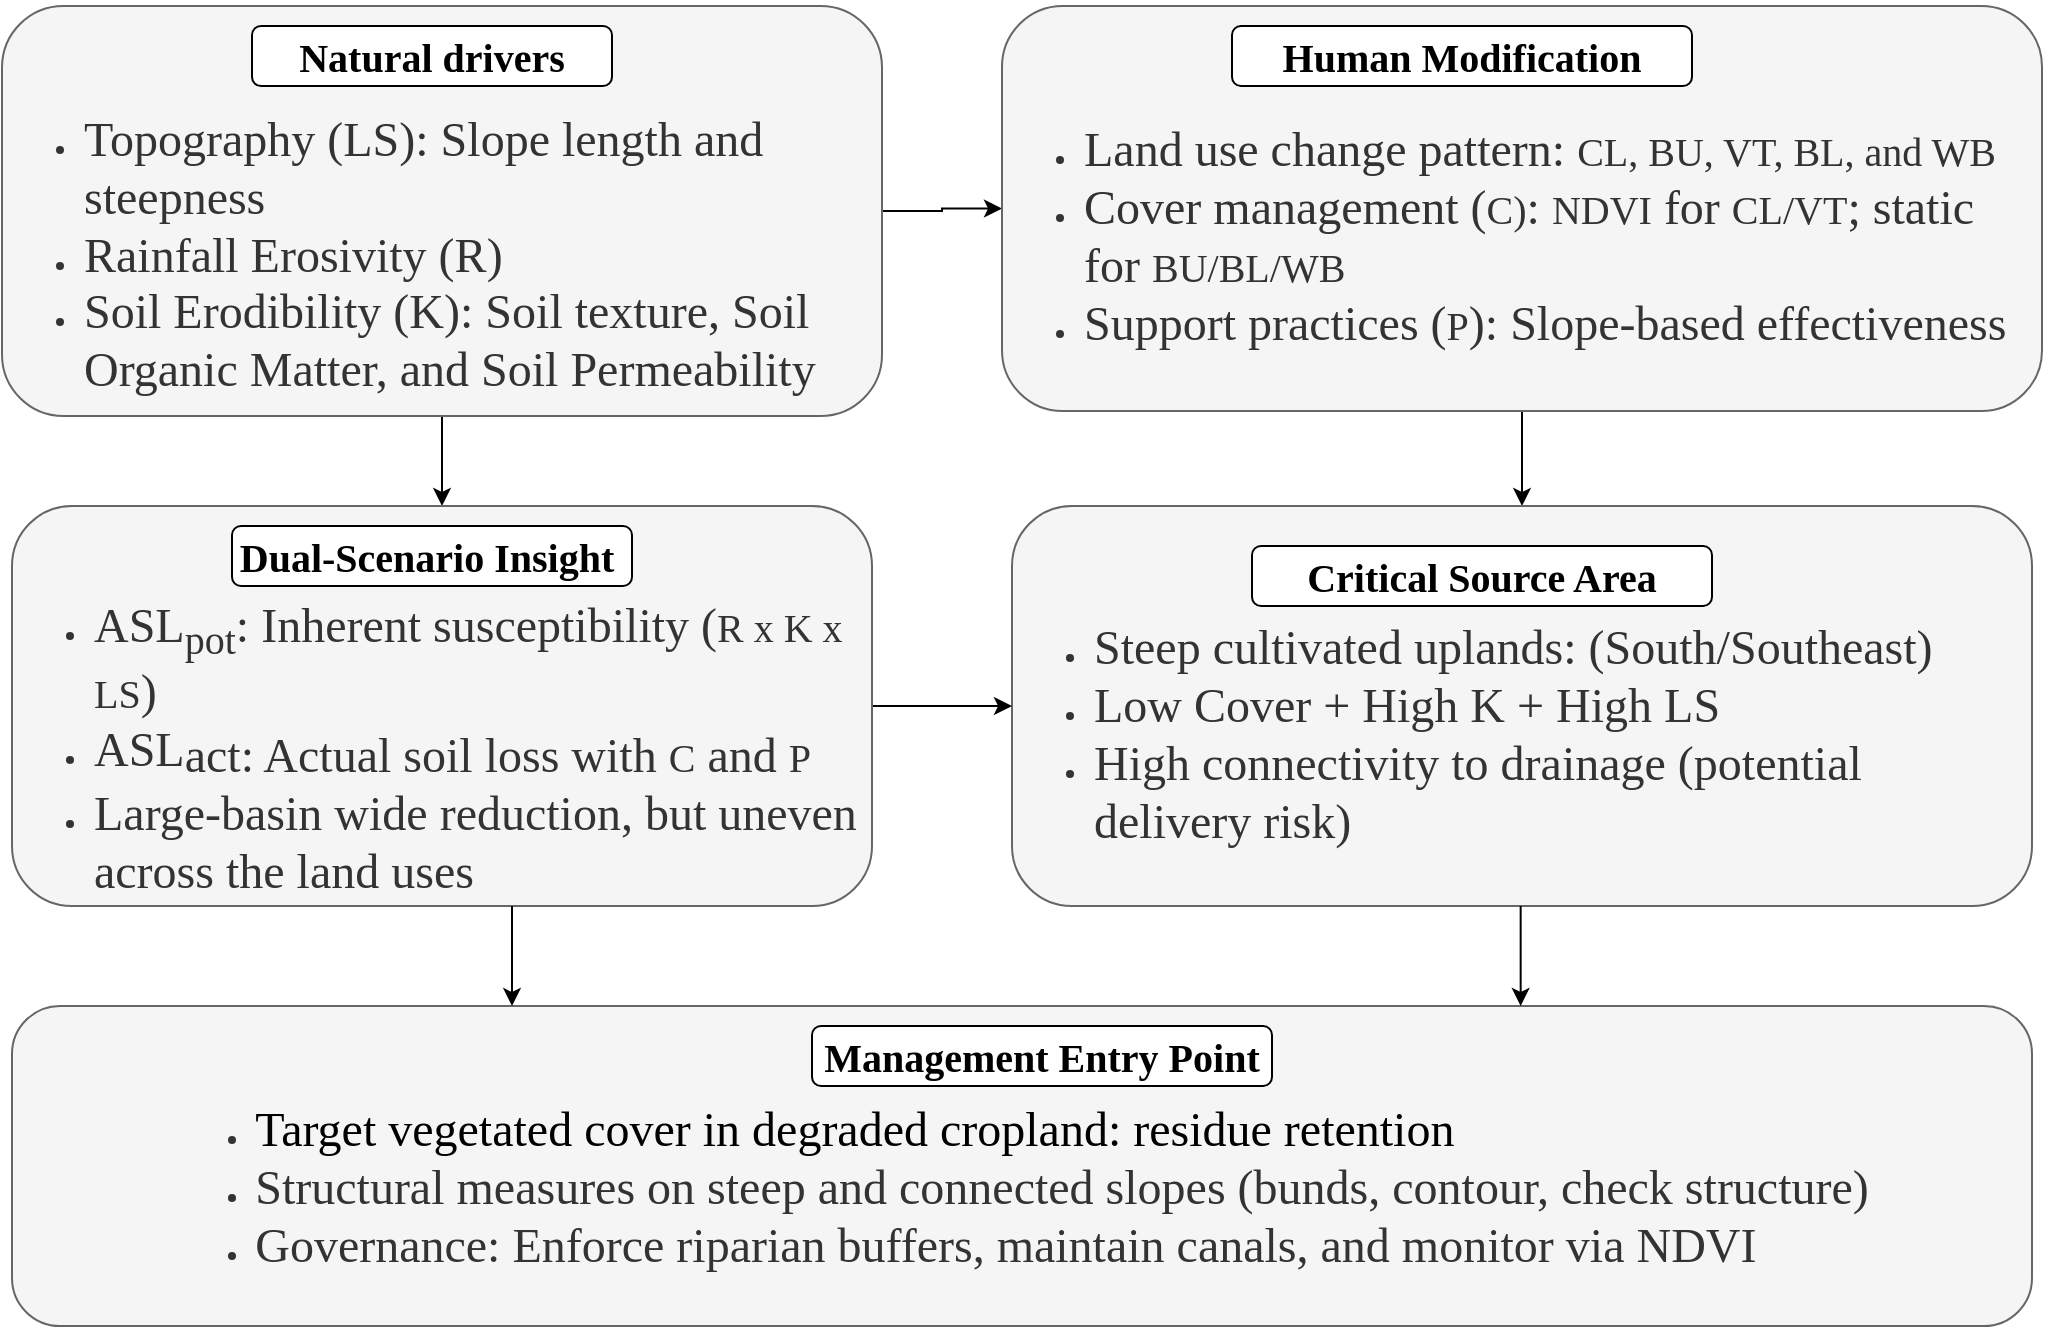 <mxfile version="28.0.9">
  <diagram name="Page-1" id="aVxUdyFqYSDNTRJ5KpuL">
    <mxGraphModel dx="1163" dy="631" grid="1" gridSize="10" guides="1" tooltips="1" connect="1" arrows="1" fold="1" page="1" pageScale="1" pageWidth="1169" pageHeight="827" math="0" shadow="0">
      <root>
        <mxCell id="0" />
        <mxCell id="1" parent="0" />
        <mxCell id="NCLjWiIbBGONTTWcuw-6-5" style="edgeStyle=orthogonalEdgeStyle;rounded=0;orthogonalLoop=1;jettySize=auto;html=1;exitX=1;exitY=0.5;exitDx=0;exitDy=0;entryX=0;entryY=0.5;entryDx=0;entryDy=0;" edge="1" parent="1" source="6p7HFDYntR_mGaMEA-Dp-2" target="6p7HFDYntR_mGaMEA-Dp-4">
          <mxGeometry relative="1" as="geometry" />
        </mxCell>
        <mxCell id="NCLjWiIbBGONTTWcuw-6-12" style="edgeStyle=orthogonalEdgeStyle;rounded=0;orthogonalLoop=1;jettySize=auto;html=1;exitX=0.5;exitY=1;exitDx=0;exitDy=0;entryX=0.5;entryY=0;entryDx=0;entryDy=0;" edge="1" parent="1" source="6p7HFDYntR_mGaMEA-Dp-2" target="NCLjWiIbBGONTTWcuw-6-1">
          <mxGeometry relative="1" as="geometry" />
        </mxCell>
        <mxCell id="6p7HFDYntR_mGaMEA-Dp-2" value="&lt;div style=&quot;text-align: left;&quot;&gt;&lt;br&gt;&lt;/div&gt;&lt;div style=&quot;text-align: left;&quot;&gt;&lt;br&gt;&lt;/div&gt;&lt;div style=&quot;text-align: left;&quot;&gt;&lt;br&gt;&lt;/div&gt;&lt;ul&gt;&lt;li style=&quot;text-align: left;&quot;&gt;&lt;font style=&quot;font-size: 24px;&quot;&gt;&lt;font style=&quot;&quot; face=&quot;Times New Roman&quot;&gt;Topography (&lt;/font&gt;&lt;font style=&quot;&quot; face=&quot;Times New Roman&quot;&gt;LS&lt;/font&gt;&lt;font style=&quot;&quot; face=&quot;Times New Roman&quot;&gt;): Slope length and steepness&lt;/font&gt;&lt;/font&gt;&lt;/li&gt;&lt;li style=&quot;text-align: left;&quot;&gt;&lt;font style=&quot;font-size: 24px;&quot;&gt;&lt;font style=&quot;&quot; face=&quot;Times New Roman&quot;&gt;Rainfall Erosivity (&lt;/font&gt;&lt;font style=&quot;&quot; face=&quot;Times New Roman&quot;&gt;R&lt;/font&gt;&lt;font style=&quot;&quot; face=&quot;Times New Roman&quot;&gt;)&lt;/font&gt;&lt;/font&gt;&lt;/li&gt;&lt;li style=&quot;text-align: left;&quot;&gt;&lt;font style=&quot;font-size: 24px;&quot;&gt;&lt;font style=&quot;&quot; face=&quot;Times New Roman&quot;&gt;Soil Erodibility (&lt;/font&gt;&lt;font style=&quot;&quot; face=&quot;Times New Roman&quot;&gt;K&lt;/font&gt;&lt;font style=&quot;&quot; face=&quot;Times New Roman&quot;&gt;): Soil texture, Soil Organic Matter, and Soil Permeability&lt;/font&gt;&lt;/font&gt;&lt;/li&gt;&lt;/ul&gt;" style="rounded=1;whiteSpace=wrap;html=1;fillColor=#f5f5f5;fontColor=#333333;strokeColor=#666666;" parent="1" vertex="1">
          <mxGeometry x="85" y="40" width="440" height="205" as="geometry" />
        </mxCell>
        <mxCell id="6p7HFDYntR_mGaMEA-Dp-1" value="&lt;font face=&quot;Times New Roman&quot; style=&quot;font-size: 20px;&quot;&gt;&lt;b style=&quot;&quot;&gt;Natural drivers&lt;/b&gt;&lt;/font&gt;" style="rounded=1;whiteSpace=wrap;html=1;" parent="1" vertex="1">
          <mxGeometry x="210" y="50" width="180" height="30" as="geometry" />
        </mxCell>
        <mxCell id="NCLjWiIbBGONTTWcuw-6-9" style="edgeStyle=orthogonalEdgeStyle;rounded=0;orthogonalLoop=1;jettySize=auto;html=1;exitX=0.5;exitY=1;exitDx=0;exitDy=0;entryX=0.5;entryY=0;entryDx=0;entryDy=0;" edge="1" parent="1" source="6p7HFDYntR_mGaMEA-Dp-4" target="6p7HFDYntR_mGaMEA-Dp-6">
          <mxGeometry relative="1" as="geometry" />
        </mxCell>
        <mxCell id="6p7HFDYntR_mGaMEA-Dp-4" value="&lt;div style=&quot;text-align: left;&quot;&gt;&lt;font style=&quot;font-size: 24px;&quot; face=&quot;Times New Roman&quot;&gt;&lt;br&gt;&lt;/font&gt;&lt;/div&gt;&lt;ul&gt;&lt;li style=&quot;text-align: left;&quot;&gt;&lt;font style=&quot;&quot;&gt;&lt;font style=&quot;font-size: 24px;&quot; face=&quot;Times New Roman&quot;&gt;Land use change pattern: &lt;/font&gt;&lt;font style=&quot;font-size: 20px;&quot;&gt;&lt;font style=&quot;&quot; face=&quot;Times New Roman&quot;&gt;CL, BU, VT, BL&lt;/font&gt;&lt;font style=&quot;&quot; face=&quot;Times New Roman&quot;&gt;, and &lt;/font&gt;&lt;font style=&quot;&quot; face=&quot;Times New Roman&quot;&gt;WB&lt;/font&gt;&lt;/font&gt;&lt;/font&gt;&lt;/li&gt;&lt;li style=&quot;text-align: left;&quot;&gt;&lt;font face=&quot;Times New Roman&quot;&gt;&lt;font style=&quot;font-size: 24px;&quot;&gt;Cover management (&lt;/font&gt;&lt;font style=&quot;font-size: 20px;&quot;&gt;C)&lt;/font&gt;&lt;font style=&quot;font-size: 24px;&quot;&gt;: &lt;/font&gt;&lt;font style=&quot;font-size: 20px;&quot;&gt;NDVI&lt;/font&gt;&lt;font style=&quot;font-size: 24px;&quot;&gt; for &lt;/font&gt;&lt;font style=&quot;font-size: 20px;&quot;&gt;CL/VT&lt;/font&gt;&lt;font style=&quot;font-size: 24px;&quot;&gt;; static for &lt;/font&gt;&lt;font style=&quot;font-size: 20px;&quot;&gt;BU/BL/WB&lt;/font&gt;&lt;/font&gt;&lt;/li&gt;&lt;li style=&quot;text-align: left;&quot;&gt;&lt;font face=&quot;Times New Roman&quot;&gt;&lt;font style=&quot;font-size: 24px;&quot;&gt;Support practices (&lt;/font&gt;&lt;font style=&quot;font-size: 20px;&quot;&gt;P&lt;/font&gt;&lt;font style=&quot;font-size: 24px;&quot;&gt;): Slope-based effectiveness&lt;/font&gt;&lt;/font&gt;&lt;/li&gt;&lt;/ul&gt;" style="rounded=1;whiteSpace=wrap;html=1;fillColor=#f5f5f5;fontColor=#333333;strokeColor=#666666;" parent="1" vertex="1">
          <mxGeometry x="585" y="40" width="520" height="202.5" as="geometry" />
        </mxCell>
        <mxCell id="6p7HFDYntR_mGaMEA-Dp-5" value="&lt;font face=&quot;Times New Roman&quot; style=&quot;font-size: 20px;&quot;&gt;&lt;b style=&quot;&quot;&gt;Human Modification&lt;/b&gt;&lt;/font&gt;" style="rounded=1;whiteSpace=wrap;html=1;" parent="1" vertex="1">
          <mxGeometry x="700" y="50" width="230" height="30" as="geometry" />
        </mxCell>
        <mxCell id="6p7HFDYntR_mGaMEA-Dp-6" value="&lt;div style=&quot;text-align: left;&quot;&gt;&lt;font style=&quot;font-size: 24px;&quot; face=&quot;Times New Roman&quot;&gt;&lt;br&gt;&lt;/font&gt;&lt;/div&gt;&lt;ul&gt;&lt;li style=&quot;text-align: left;&quot;&gt;&lt;font style=&quot;font-size: 24px;&quot;&gt;&lt;font style=&quot;&quot; face=&quot;Times New Roman&quot;&gt;Steep cultivated uplands: &lt;/font&gt;&lt;font style=&quot;&quot;&gt;&lt;font style=&quot;&quot; face=&quot;Times New Roman&quot;&gt;(&lt;/font&gt;&lt;font style=&quot;&quot; face=&quot;Times New Roman&quot;&gt;South/Southeast)&lt;/font&gt;&lt;/font&gt;&lt;/font&gt;&lt;/li&gt;&lt;li style=&quot;text-align: left;&quot;&gt;&lt;font style=&quot;font-size: 24px;&quot; face=&quot;Times New Roman&quot;&gt;Low Cover + High K + High LS&lt;/font&gt;&lt;/li&gt;&lt;li style=&quot;text-align: left;&quot;&gt;&lt;font style=&quot;font-size: 24px;&quot; face=&quot;Times New Roman&quot;&gt;High connectivity to drainage (potential delivery risk)&lt;/font&gt;&lt;/li&gt;&lt;/ul&gt;" style="rounded=1;whiteSpace=wrap;html=1;fillColor=#f5f5f5;fontColor=#333333;strokeColor=#666666;" parent="1" vertex="1">
          <mxGeometry x="590" y="290" width="510" height="200" as="geometry" />
        </mxCell>
        <mxCell id="6p7HFDYntR_mGaMEA-Dp-7" value="&lt;font face=&quot;Times New Roman&quot; style=&quot;font-size: 20px;&quot;&gt;&lt;b style=&quot;&quot;&gt;Critical Source Area&lt;/b&gt;&lt;/font&gt;" style="rounded=1;whiteSpace=wrap;html=1;" parent="1" vertex="1">
          <mxGeometry x="710" y="310" width="230" height="30" as="geometry" />
        </mxCell>
        <mxCell id="NCLjWiIbBGONTTWcuw-6-15" style="edgeStyle=orthogonalEdgeStyle;rounded=0;orthogonalLoop=1;jettySize=auto;html=1;exitX=1;exitY=0.5;exitDx=0;exitDy=0;entryX=0;entryY=0.5;entryDx=0;entryDy=0;" edge="1" parent="1" source="NCLjWiIbBGONTTWcuw-6-1" target="6p7HFDYntR_mGaMEA-Dp-6">
          <mxGeometry relative="1" as="geometry" />
        </mxCell>
        <mxCell id="NCLjWiIbBGONTTWcuw-6-1" value="&lt;div style=&quot;text-align: left;&quot;&gt;&lt;span style=&quot;font-size: 18px;&quot;&gt;&lt;font face=&quot;Times New Roman&quot;&gt;&lt;br&gt;&lt;/font&gt;&lt;/span&gt;&lt;/div&gt;&lt;div style=&quot;text-align: left;&quot;&gt;&lt;span style=&quot;font-size: 18px;&quot;&gt;&lt;font face=&quot;Times New Roman&quot;&gt;&lt;br&gt;&lt;/font&gt;&lt;/span&gt;&lt;/div&gt;&lt;ul&gt;&lt;li style=&quot;text-align: left;&quot;&gt;&lt;font face=&quot;Times New Roman&quot;&gt;&lt;font style=&quot;font-size: 24px;&quot;&gt;ASL&lt;sub style=&quot;&quot;&gt;pot&lt;/sub&gt;: Inherent susceptibility (&lt;/font&gt;&lt;font style=&quot;font-size: 20px;&quot;&gt;R x K x LS&lt;/font&gt;&lt;font style=&quot;font-size: 24px;&quot;&gt;)&lt;/font&gt;&lt;/font&gt;&lt;/li&gt;&lt;li style=&quot;text-align: left;&quot;&gt;&lt;font face=&quot;Times New Roman&quot;&gt;&lt;span style=&quot;font-size: 24px;&quot;&gt;ASL&lt;/span&gt;&lt;sub style=&quot;&quot;&gt;&lt;span style=&quot;font-size: 24px;&quot;&gt;act: &lt;/span&gt;&lt;font style=&quot;font-size: 24px;&quot;&gt;Actual soil loss with &lt;/font&gt;&lt;font style=&quot;font-size: 20px;&quot;&gt;C&lt;/font&gt;&lt;font style=&quot;font-size: 24px;&quot;&gt; and &lt;/font&gt;&lt;font style=&quot;font-size: 20px;&quot;&gt;P&lt;/font&gt;&lt;/sub&gt;&lt;/font&gt;&lt;/li&gt;&lt;li style=&quot;text-align: left;&quot;&gt;&lt;font face=&quot;Times New Roman&quot; style=&quot;font-size: 24px;&quot;&gt;Large-basin wide reduction, but uneven across the land uses&lt;/font&gt;&lt;/li&gt;&lt;/ul&gt;" style="rounded=1;whiteSpace=wrap;html=1;fillColor=#f5f5f5;fontColor=#333333;strokeColor=#666666;" vertex="1" parent="1">
          <mxGeometry x="90" y="290" width="430" height="200" as="geometry" />
        </mxCell>
        <mxCell id="NCLjWiIbBGONTTWcuw-6-2" value="&lt;font face=&quot;Times New Roman&quot; style=&quot;font-size: 20px;&quot;&gt;&lt;b style=&quot;&quot;&gt;Dual-Scenario Insight&amp;nbsp;&lt;/b&gt;&lt;/font&gt;" style="rounded=1;whiteSpace=wrap;html=1;" vertex="1" parent="1">
          <mxGeometry x="200" y="300" width="200" height="30" as="geometry" />
        </mxCell>
        <mxCell id="NCLjWiIbBGONTTWcuw-6-3" value="&lt;div style=&quot;text-align: left;&quot;&gt;&lt;font face=&quot;Times New Roman&quot;&gt;&lt;span style=&quot;font-size: 18px;&quot;&gt;&lt;br&gt;&lt;/span&gt;&lt;/font&gt;&lt;/div&gt;&lt;ul&gt;&lt;li style=&quot;text-align: left;&quot;&gt;&lt;span style=&quot;font-family: &amp;quot;Times New Roman&amp;quot;; background-color: transparent; color: light-dark(rgb(0, 0, 0), rgb(255, 255, 255));&quot;&gt;&lt;font style=&quot;font-size: 24px;&quot;&gt;Target vegetated cover in degraded cropland: residue retention&amp;nbsp;&lt;/font&gt;&lt;/span&gt;&lt;/li&gt;&lt;li style=&quot;text-align: left;&quot;&gt;&lt;font style=&quot;font-size: 24px;&quot; face=&quot;Times New Roman&quot;&gt;Structural measures on steep and connected slopes (bunds, contour, check structure)&lt;/font&gt;&lt;/li&gt;&lt;li style=&quot;text-align: left;&quot;&gt;&lt;font style=&quot;font-size: 24px;&quot; face=&quot;Times New Roman&quot;&gt;Governance: Enforce riparian buffers, maintain canals, and monitor via NDVI&lt;/font&gt;&lt;/li&gt;&lt;/ul&gt;" style="rounded=1;whiteSpace=wrap;html=1;fillColor=#f5f5f5;fontColor=#333333;strokeColor=#666666;" vertex="1" parent="1">
          <mxGeometry x="90" y="540" width="1010" height="160" as="geometry" />
        </mxCell>
        <mxCell id="NCLjWiIbBGONTTWcuw-6-4" value="&lt;font face=&quot;Times New Roman&quot; style=&quot;font-size: 20px;&quot;&gt;&lt;b style=&quot;&quot;&gt;Management Entry Point&lt;/b&gt;&lt;/font&gt;" style="rounded=1;whiteSpace=wrap;html=1;" vertex="1" parent="1">
          <mxGeometry x="490" y="550" width="230" height="30" as="geometry" />
        </mxCell>
        <mxCell id="NCLjWiIbBGONTTWcuw-6-19" value="" style="endArrow=classic;html=1;rounded=0;" edge="1" parent="1">
          <mxGeometry width="50" height="50" relative="1" as="geometry">
            <mxPoint x="844.33" y="490" as="sourcePoint" />
            <mxPoint x="844.33" y="540" as="targetPoint" />
          </mxGeometry>
        </mxCell>
        <mxCell id="NCLjWiIbBGONTTWcuw-6-20" value="" style="endArrow=classic;html=1;rounded=0;" edge="1" parent="1">
          <mxGeometry width="50" height="50" relative="1" as="geometry">
            <mxPoint x="340" y="490" as="sourcePoint" />
            <mxPoint x="340" y="540" as="targetPoint" />
          </mxGeometry>
        </mxCell>
      </root>
    </mxGraphModel>
  </diagram>
</mxfile>
